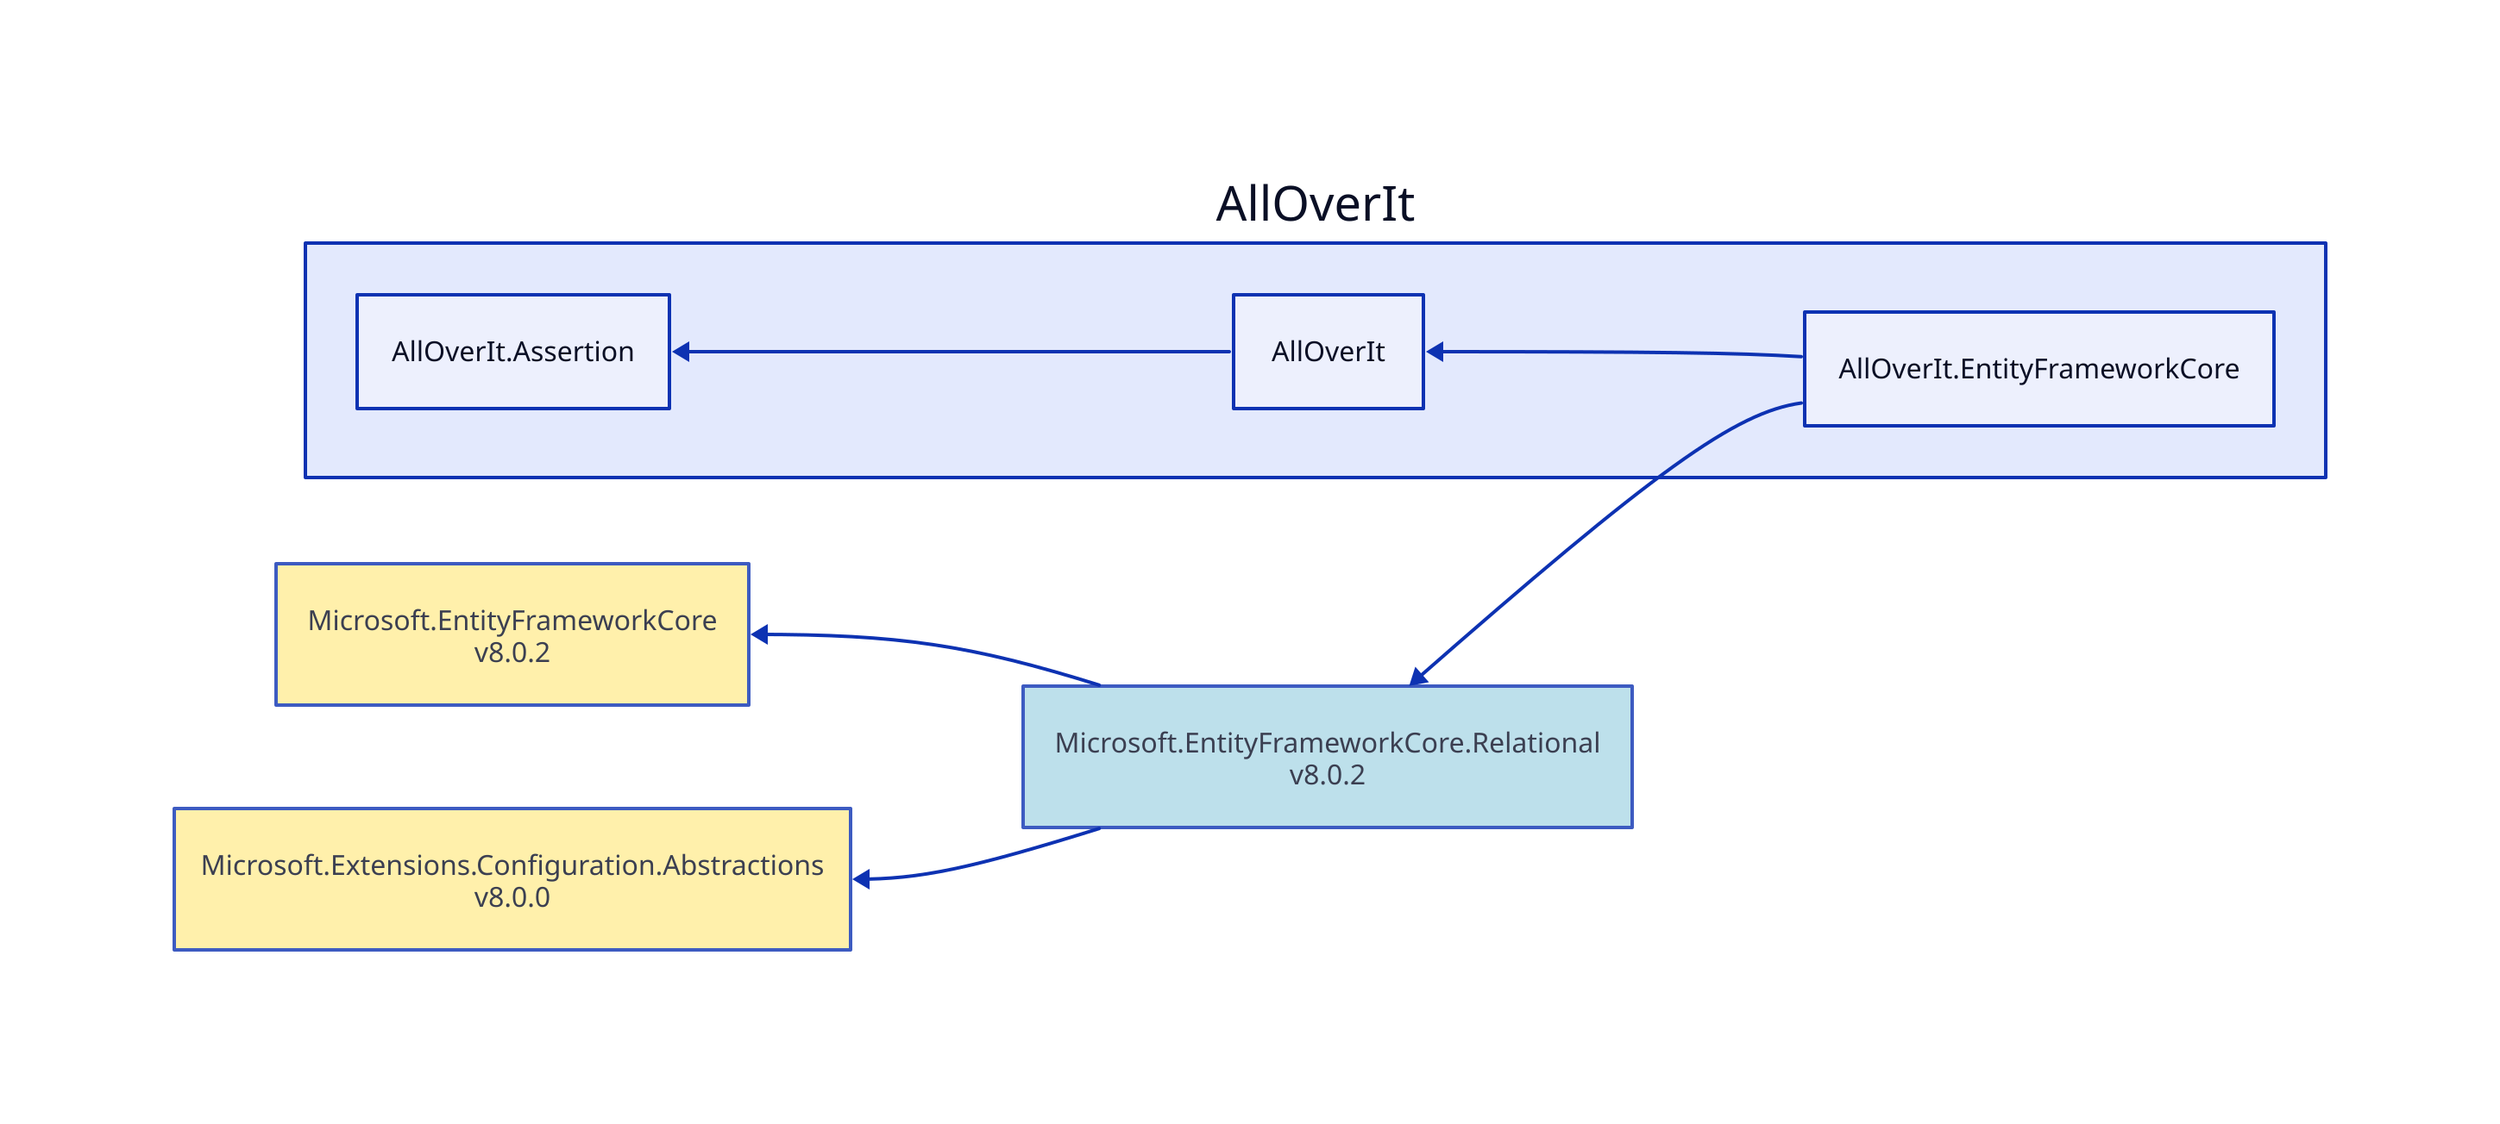 direction: left

aoi: AllOverIt
aoi.alloverit-entityframeworkcore: AllOverIt.EntityFrameworkCore
microsoft-entityframeworkcore-relational_8-0-2: Microsoft.EntityFrameworkCore.Relational\nv8.0.2
microsoft-entityframeworkcore-relational_8-0-2.style.fill: "#ADD8E6"
microsoft-entityframeworkcore-relational_8-0-2.style.opacity: 0.8
microsoft-entityframeworkcore_8-0-2: Microsoft.EntityFrameworkCore\nv8.0.2
microsoft-entityframeworkcore_8-0-2.style.fill: "#FFEC96"
microsoft-entityframeworkcore_8-0-2.style.opacity: 0.8
microsoft-entityframeworkcore_8-0-2 <- microsoft-entityframeworkcore-relational_8-0-2
microsoft-extensions-configuration-abstractions_8-0-0: Microsoft.Extensions.Configuration.Abstractions\nv8.0.0
microsoft-extensions-configuration-abstractions_8-0-0.style.fill: "#FFEC96"
microsoft-extensions-configuration-abstractions_8-0-0.style.opacity: 0.8
microsoft-extensions-configuration-abstractions_8-0-0 <- microsoft-entityframeworkcore-relational_8-0-2
microsoft-entityframeworkcore-relational_8-0-2 <- aoi.alloverit-entityframeworkcore
aoi.alloverit: AllOverIt
aoi.alloverit-assertion: AllOverIt.Assertion
aoi.alloverit-assertion <- aoi.alloverit
aoi.alloverit <- aoi.alloverit-entityframeworkcore
